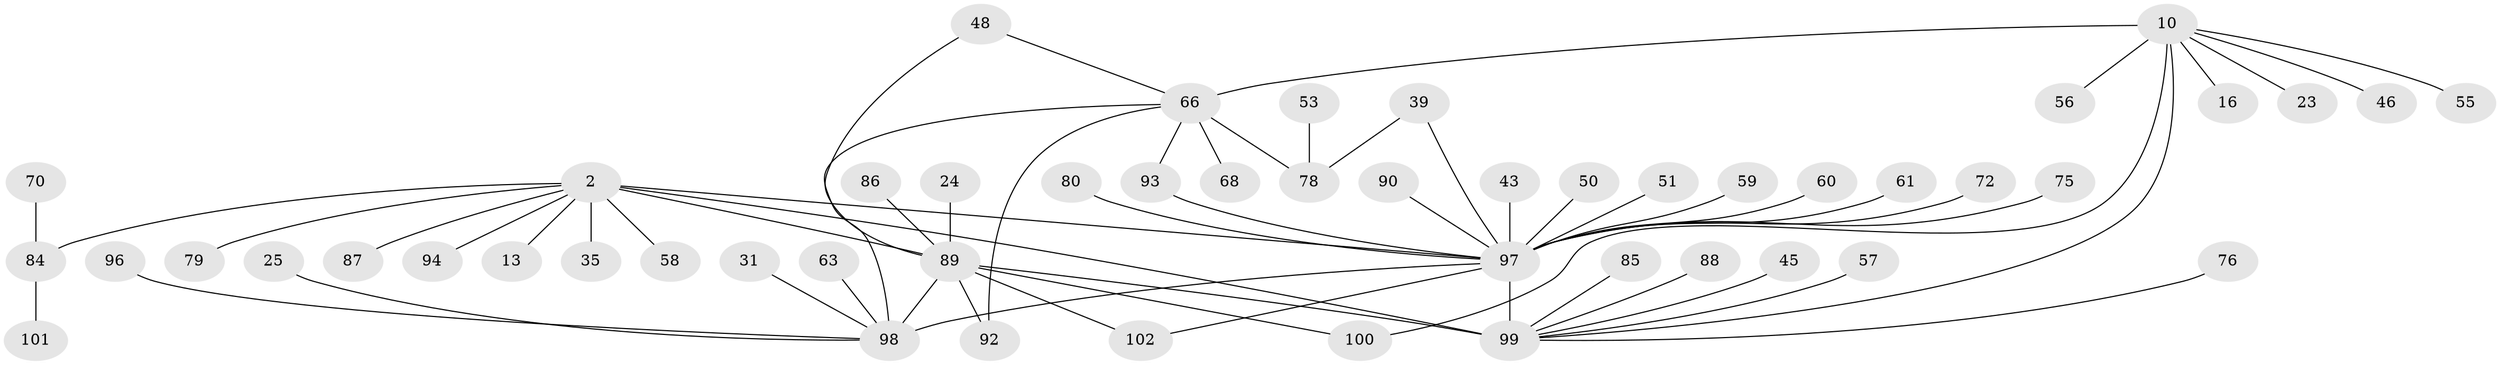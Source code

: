 // original degree distribution, {3: 0.13725490196078433, 13: 0.00980392156862745, 11: 0.0196078431372549, 1: 0.5, 6: 0.0196078431372549, 7: 0.029411764705882353, 9: 0.00980392156862745, 4: 0.0392156862745098, 12: 0.00980392156862745, 8: 0.00980392156862745, 2: 0.20588235294117646, 10: 0.00980392156862745}
// Generated by graph-tools (version 1.1) at 2025/48/03/09/25 04:48:34]
// undirected, 51 vertices, 60 edges
graph export_dot {
graph [start="1"]
  node [color=gray90,style=filled];
  2;
  10;
  13;
  16;
  23;
  24;
  25;
  31;
  35;
  39;
  43 [super="+33"];
  45;
  46;
  48;
  50 [super="+28"];
  51;
  53;
  55;
  56 [super="+52"];
  57;
  58;
  59;
  60 [super="+41"];
  61;
  63;
  66 [super="+18+64"];
  68;
  70;
  72;
  75;
  76;
  78 [super="+44"];
  79;
  80;
  84 [super="+65"];
  85 [super="+22"];
  86;
  87 [super="+30"];
  88;
  89 [super="+11+6"];
  90;
  92;
  93;
  94;
  96;
  97 [super="+27+36+71+77+37+91"];
  98 [super="+81"];
  99 [super="+38+83+21"];
  100 [super="+95"];
  101 [super="+67"];
  102 [super="+82"];
  2 -- 13;
  2 -- 35;
  2 -- 58;
  2 -- 79;
  2 -- 94;
  2 -- 97 [weight=2];
  2 -- 87;
  2 -- 89 [weight=2];
  2 -- 99;
  2 -- 84 [weight=2];
  10 -- 16;
  10 -- 23;
  10 -- 46;
  10 -- 55;
  10 -- 66 [weight=2];
  10 -- 100;
  10 -- 56;
  10 -- 99 [weight=3];
  24 -- 89;
  25 -- 98;
  31 -- 98;
  39 -- 78;
  39 -- 97;
  43 -- 97;
  45 -- 99;
  48 -- 66;
  48 -- 89;
  50 -- 97;
  51 -- 97;
  53 -- 78;
  57 -- 99;
  59 -- 97;
  60 -- 97;
  61 -- 97;
  63 -- 98;
  66 -- 68;
  66 -- 78 [weight=2];
  66 -- 92;
  66 -- 93;
  66 -- 98 [weight=2];
  70 -- 84;
  72 -- 97;
  75 -- 97;
  76 -- 99;
  80 -- 97;
  84 -- 101;
  85 -- 99;
  86 -- 89;
  88 -- 99;
  89 -- 98 [weight=2];
  89 -- 100;
  89 -- 102;
  89 -- 92;
  89 -- 99 [weight=3];
  90 -- 97;
  93 -- 97;
  96 -- 98;
  97 -- 98 [weight=3];
  97 -- 99 [weight=5];
  97 -- 102;
}
